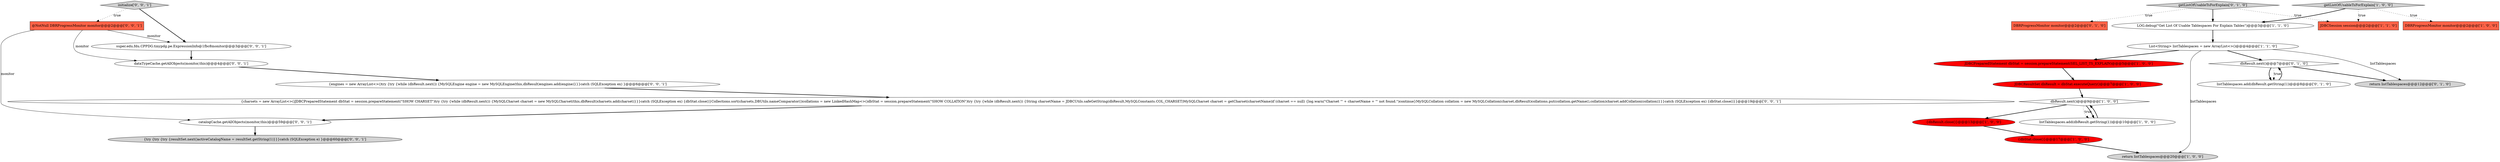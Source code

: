 digraph {
21 [style = filled, label = "catalogCache.getAllObjects(monitor,this)@@@59@@@['0', '0', '1']", fillcolor = white, shape = ellipse image = "AAA0AAABBB3BBB"];
9 [style = filled, label = "dbResult.next()@@@9@@@['1', '0', '0']", fillcolor = white, shape = diamond image = "AAA0AAABBB1BBB"];
12 [style = filled, label = "getListOfUsableTsForExplain['0', '1', '0']", fillcolor = lightgray, shape = diamond image = "AAA0AAABBB2BBB"];
11 [style = filled, label = "LOG.debug(\"Get List Of Usable Tablespaces For Explain Tables\")@@@3@@@['1', '1', '0']", fillcolor = white, shape = ellipse image = "AAA0AAABBB1BBB"];
6 [style = filled, label = "listTablespaces.add(dbResult.getString(1))@@@10@@@['1', '0', '0']", fillcolor = white, shape = ellipse image = "AAA0AAABBB1BBB"];
10 [style = filled, label = "getListOfUsableTsForExplain['1', '0', '0']", fillcolor = lightgray, shape = diamond image = "AAA0AAABBB1BBB"];
24 [style = filled, label = "{try {try {try {resultSet.next()activeCatalogName = resultSet.getString(1)}}}catch (SQLException e) }@@@60@@@['0', '0', '1']", fillcolor = lightgray, shape = ellipse image = "AAA0AAABBB3BBB"];
16 [style = filled, label = "dbResult.next()@@@7@@@['0', '1', '0']", fillcolor = white, shape = diamond image = "AAA0AAABBB2BBB"];
1 [style = filled, label = "return listTablespaces@@@20@@@['1', '0', '0']", fillcolor = lightgray, shape = ellipse image = "AAA0AAABBB1BBB"];
13 [style = filled, label = "listTablespaces.add(dbResult.getString(1))@@@8@@@['0', '1', '0']", fillcolor = white, shape = ellipse image = "AAA0AAABBB2BBB"];
2 [style = filled, label = "JDBCSession session@@@2@@@['1', '1', '0']", fillcolor = tomato, shape = box image = "AAA0AAABBB1BBB"];
8 [style = filled, label = "{dbStat.close()}@@@17@@@['1', '0', '0']", fillcolor = red, shape = ellipse image = "AAA1AAABBB1BBB"];
0 [style = filled, label = "DBRProgressMonitor monitor@@@2@@@['1', '0', '0']", fillcolor = tomato, shape = box image = "AAA0AAABBB1BBB"];
17 [style = filled, label = "dataTypeCache.getAllObjects(monitor,this)@@@4@@@['0', '0', '1']", fillcolor = white, shape = ellipse image = "AAA0AAABBB3BBB"];
3 [style = filled, label = "JDBCPreparedStatement dbStat = session.prepareStatement(SEL_LIST_TS_EXPLAIN)@@@5@@@['1', '0', '0']", fillcolor = red, shape = ellipse image = "AAA1AAABBB1BBB"];
4 [style = filled, label = "JDBCResultSet dbResult = dbStat.executeQuery()@@@7@@@['1', '0', '0']", fillcolor = red, shape = ellipse image = "AAA1AAABBB1BBB"];
19 [style = filled, label = "super.edu.fdu.CPPDG.tinypdg.pe.ExpressionInfo@1fbc8monitor@@@3@@@['0', '0', '1']", fillcolor = white, shape = ellipse image = "AAA0AAABBB3BBB"];
14 [style = filled, label = "DBRProgressMonitor monitor@@@2@@@['0', '1', '0']", fillcolor = tomato, shape = box image = "AAA0AAABBB2BBB"];
15 [style = filled, label = "return listTablespaces@@@12@@@['0', '1', '0']", fillcolor = lightgray, shape = ellipse image = "AAA0AAABBB2BBB"];
20 [style = filled, label = "{engines = new ArrayList<>()try {try {while (dbResult.next()) {MySQLEngine engine = new MySQLEngine(this,dbResult)engines.add(engine)}}}catch (SQLException ex) }@@@6@@@['0', '0', '1']", fillcolor = white, shape = ellipse image = "AAA0AAABBB3BBB"];
22 [style = filled, label = "{charsets = new ArrayList<>()JDBCPreparedStatement dbStat = session.prepareStatement(\"SHOW CHARSET\")try {try {while (dbResult.next()) {MySQLCharset charset = new MySQLCharset(this,dbResult)charsets.add(charset)}}}catch (SQLException ex) {dbStat.close()}Collections.sort(charsets,DBUtils.nameComparator())collations = new LinkedHashMap<>()dbStat = session.prepareStatement(\"SHOW COLLATION\")try {try {while (dbResult.next()) {String charsetName = JDBCUtils.safeGetString(dbResult,MySQLConstants.COL_CHARSET)MySQLCharset charset = getCharset(charsetName)if (charset == null) {log.warn(\"Charset '\" + charsetName + \"' not found.\")continue}MySQLCollation collation = new MySQLCollation(charset,dbResult)collations.put(collation.getName(),collation)charset.addCollation(collation)}}}catch (SQLException ex) {dbStat.close()}}@@@19@@@['0', '0', '1']", fillcolor = white, shape = ellipse image = "AAA0AAABBB3BBB"];
23 [style = filled, label = "@NotNull DBRProgressMonitor monitor@@@2@@@['0', '0', '1']", fillcolor = tomato, shape = box image = "AAA0AAABBB3BBB"];
5 [style = filled, label = "{dbResult.close()}@@@13@@@['1', '0', '0']", fillcolor = red, shape = ellipse image = "AAA1AAABBB1BBB"];
18 [style = filled, label = "initialize['0', '0', '1']", fillcolor = lightgray, shape = diamond image = "AAA0AAABBB3BBB"];
7 [style = filled, label = "List<String> listTablespaces = new ArrayList<>()@@@4@@@['1', '1', '0']", fillcolor = white, shape = ellipse image = "AAA0AAABBB1BBB"];
4->9 [style = bold, label=""];
16->15 [style = bold, label=""];
5->8 [style = bold, label=""];
16->13 [style = bold, label=""];
7->1 [style = solid, label="listTablespaces"];
16->13 [style = dotted, label="true"];
23->17 [style = solid, label="monitor"];
7->15 [style = solid, label="listTablespaces"];
12->11 [style = bold, label=""];
12->2 [style = dotted, label="true"];
18->19 [style = bold, label=""];
22->21 [style = bold, label=""];
21->24 [style = bold, label=""];
19->17 [style = bold, label=""];
9->6 [style = dotted, label="true"];
3->4 [style = bold, label=""];
13->16 [style = bold, label=""];
7->3 [style = bold, label=""];
9->6 [style = bold, label=""];
20->22 [style = bold, label=""];
8->1 [style = bold, label=""];
12->14 [style = dotted, label="true"];
10->2 [style = dotted, label="true"];
7->16 [style = bold, label=""];
9->5 [style = bold, label=""];
23->21 [style = solid, label="monitor"];
10->0 [style = dotted, label="true"];
6->9 [style = bold, label=""];
23->19 [style = solid, label="monitor"];
11->7 [style = bold, label=""];
17->20 [style = bold, label=""];
10->11 [style = bold, label=""];
18->23 [style = dotted, label="true"];
}
